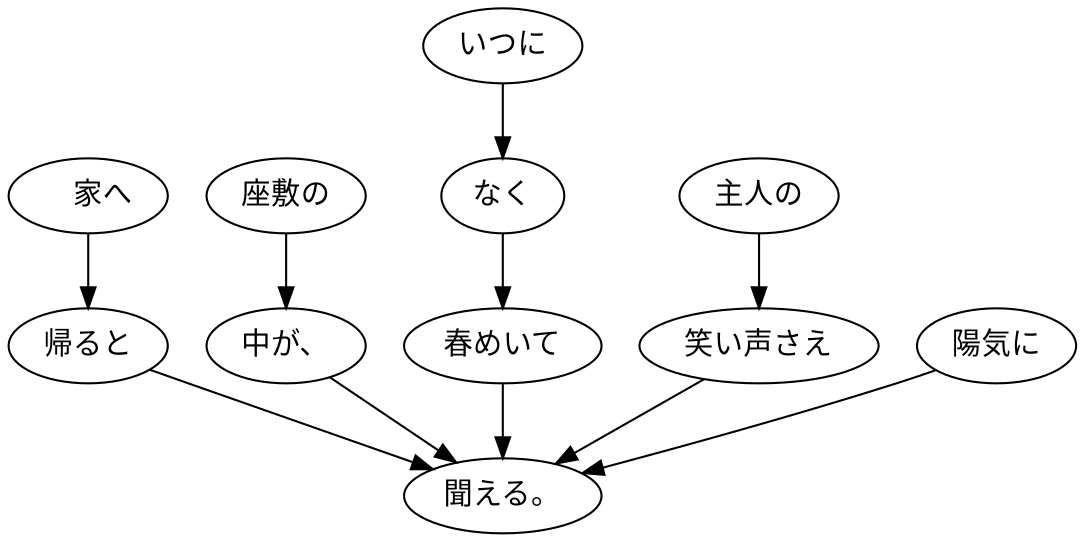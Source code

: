 digraph graph761 {
	node0 [label="　家へ"];
	node1 [label="帰ると"];
	node2 [label="座敷の"];
	node3 [label="中が、"];
	node4 [label="いつに"];
	node5 [label="なく"];
	node6 [label="春めいて"];
	node7 [label="主人の"];
	node8 [label="笑い声さえ"];
	node9 [label="陽気に"];
	node10 [label="聞える。"];
	node0 -> node1;
	node1 -> node10;
	node2 -> node3;
	node3 -> node10;
	node4 -> node5;
	node5 -> node6;
	node6 -> node10;
	node7 -> node8;
	node8 -> node10;
	node9 -> node10;
}
